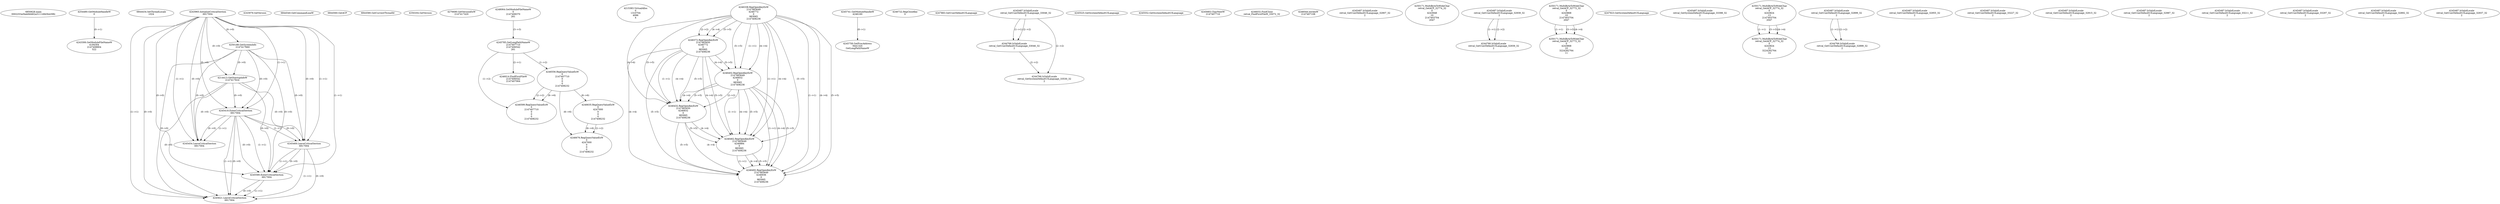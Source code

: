 // Global SCDG with merge call
digraph {
	0 [label="6850628.main
0002253a5beb9d462a311149d3b439fc"]
	1 [label="4254480.GetModuleHandleW
0"]
	2 [label="6844434.SetThreadLocale
1024"]
	3 [label="4243965.InitializeCriticalSection
6917004"]
	4 [label="4243979.GetVersion
"]
	5 [label="4250188.GetSystemInfo
2147417660"]
	3 -> 5 [label="(0-->0)"]
	6 [label="6844540.GetCommandLineW
"]
	7 [label="4214413.GetStartupInfoW
2147417624"]
	3 -> 7 [label="(0-->0)"]
	5 -> 7 [label="(0-->0)"]
	8 [label="6844560.GetACP
"]
	9 [label="6844580.GetCurrentThreadId
"]
	10 [label="4250204.GetVersion
"]
	11 [label="4276690.GetVersionExW
2147417420"]
	12 [label="4243306.GetModuleFileNameW
4194304
2147408904
522"]
	1 -> 12 [label="(0-->1)"]
	13 [label="4248064.GetModuleFileNameW
0
2147408370
261"]
	14 [label="4215383.VirtualAlloc
0
1310704
4096
4"]
	15 [label="4246338.RegOpenKeyExW
2147483649
4246772
0
983065
2147408236"]
	16 [label="4246372.RegOpenKeyExW
2147483650
4246772
0
983065
2147408236"]
	15 -> 16 [label="(2-->2)"]
	15 -> 16 [label="(4-->4)"]
	15 -> 16 [label="(5-->5)"]
	17 [label="4246402.RegOpenKeyExW
2147483649
4246832
0
983065
2147408236"]
	15 -> 17 [label="(1-->1)"]
	15 -> 17 [label="(4-->4)"]
	16 -> 17 [label="(4-->4)"]
	15 -> 17 [label="(5-->5)"]
	16 -> 17 [label="(5-->5)"]
	18 [label="4245741.GetModuleHandleW
4246160"]
	19 [label="4245758.GetProcAddress
9441320
GetLongPathNameW"]
	18 -> 19 [label="(0-->1)"]
	20 [label="4245785.GetLongPathNameW
2147407710
2147406542
261"]
	13 -> 20 [label="(3-->3)"]
	21 [label="4246556.RegQueryValueExW
0
2147407710
0
0
0
2147408232"]
	20 -> 21 [label="(1-->2)"]
	22 [label="4246635.RegQueryValueExW
0
4247000
0
0
0
2147408232"]
	21 -> 22 [label="(6-->6)"]
	23 [label="4246722.RegCloseKey
0"]
	24 [label="4247883.GetUserDefaultUILanguage
"]
	25 [label="4245418.EnterCriticalSection
6917004"]
	3 -> 25 [label="(1-->1)"]
	3 -> 25 [label="(0-->0)"]
	5 -> 25 [label="(0-->0)"]
	7 -> 25 [label="(0-->0)"]
	26 [label="4245469.LeaveCriticalSection
6917004"]
	3 -> 26 [label="(1-->1)"]
	25 -> 26 [label="(1-->1)"]
	3 -> 26 [label="(0-->0)"]
	5 -> 26 [label="(0-->0)"]
	7 -> 26 [label="(0-->0)"]
	25 -> 26 [label="(0-->0)"]
	27 [label="4245487.IsValidLocale
retval_GetUserDefaultUILanguage_33046_32
2"]
	28 [label="4244766.IsValidLocale
retval_GetUserDefaultUILanguage_33046_32
2"]
	27 -> 28 [label="(1-->1)"]
	27 -> 28 [label="(2-->2)"]
	29 [label="4245525.GetSystemDefaultUILanguage
"]
	30 [label="4245552.GetSystemDefaultUILanguage
"]
	31 [label="4244766.IsValidLocale
retval_GetSystemDefaultUILanguage_33530_32
2"]
	27 -> 31 [label="(2-->2)"]
	28 -> 31 [label="(2-->2)"]
	32 [label="4245580.EnterCriticalSection
6917004"]
	3 -> 32 [label="(1-->1)"]
	25 -> 32 [label="(1-->1)"]
	26 -> 32 [label="(1-->1)"]
	3 -> 32 [label="(0-->0)"]
	5 -> 32 [label="(0-->0)"]
	7 -> 32 [label="(0-->0)"]
	25 -> 32 [label="(0-->0)"]
	26 -> 32 [label="(0-->0)"]
	33 [label="4245621.LeaveCriticalSection
6917004"]
	3 -> 33 [label="(1-->1)"]
	25 -> 33 [label="(1-->1)"]
	26 -> 33 [label="(1-->1)"]
	32 -> 33 [label="(1-->1)"]
	3 -> 33 [label="(0-->0)"]
	5 -> 33 [label="(0-->0)"]
	7 -> 33 [label="(0-->0)"]
	25 -> 33 [label="(0-->0)"]
	26 -> 33 [label="(0-->0)"]
	32 -> 33 [label="(0-->0)"]
	34 [label="4246432.RegOpenKeyExW
2147483650
4246832
0
983065
2147408236"]
	16 -> 34 [label="(1-->1)"]
	17 -> 34 [label="(2-->2)"]
	15 -> 34 [label="(4-->4)"]
	16 -> 34 [label="(4-->4)"]
	17 -> 34 [label="(4-->4)"]
	15 -> 34 [label="(5-->5)"]
	16 -> 34 [label="(5-->5)"]
	17 -> 34 [label="(5-->5)"]
	35 [label="4245683.CharNextW
2147407716"]
	36 [label="4246014.FindFirstFileW
2147406542
2147407064"]
	20 -> 36 [label="(2-->1)"]
	37 [label="4246032.FindClose
retval_FindFirstFileW_33072_32"]
	38 [label="4246044.lstrlenW
2147407108"]
	39 [label="4246599.RegQueryValueExW
0
2147407710
0
0
0
2147408232"]
	20 -> 39 [label="(1-->2)"]
	21 -> 39 [label="(2-->2)"]
	21 -> 39 [label="(6-->6)"]
	40 [label="4245487.IsValidLocale
retval_GetUserDefaultUILanguage_32907_32
2"]
	41 [label="4250171.MultiByteToWideChar
retval_GetACP_32774_32
0
4243948
10
2147403704
2047"]
	42 [label="4246676.RegQueryValueExW
0
4247000
0
0
0
2147408232"]
	22 -> 42 [label="(2-->2)"]
	21 -> 42 [label="(6-->6)"]
	22 -> 42 [label="(6-->6)"]
	43 [label="4245487.IsValidLocale
retval_GetUserDefaultUILanguage_32939_32
2"]
	44 [label="4244766.IsValidLocale
retval_GetUserDefaultUILanguage_32939_32
2"]
	43 -> 44 [label="(1-->1)"]
	43 -> 44 [label="(2-->2)"]
	45 [label="4250171.MultiByteToWideChar
retval_GetACP_32773_32
0
4243868
10
2147403704
2047"]
	46 [label="4250171.MultiByteToWideChar
retval_GetACP_32773_32
0
4243868
10
3224282764
11"]
	45 -> 46 [label="(1-->1)"]
	45 -> 46 [label="(3-->3)"]
	45 -> 46 [label="(4-->4)"]
	47 [label="4246462.RegOpenKeyExW
2147483649
4246884
0
983065
2147408236"]
	15 -> 47 [label="(1-->1)"]
	17 -> 47 [label="(1-->1)"]
	15 -> 47 [label="(4-->4)"]
	16 -> 47 [label="(4-->4)"]
	17 -> 47 [label="(4-->4)"]
	34 -> 47 [label="(4-->4)"]
	15 -> 47 [label="(5-->5)"]
	16 -> 47 [label="(5-->5)"]
	17 -> 47 [label="(5-->5)"]
	34 -> 47 [label="(5-->5)"]
	48 [label="4245454.LeaveCriticalSection
6917004"]
	3 -> 48 [label="(1-->1)"]
	25 -> 48 [label="(1-->1)"]
	3 -> 48 [label="(0-->0)"]
	5 -> 48 [label="(0-->0)"]
	7 -> 48 [label="(0-->0)"]
	25 -> 48 [label="(0-->0)"]
	49 [label="4247923.GetSystemDefaultUILanguage
"]
	50 [label="4245487.IsValidLocale
retval_GetSystemDefaultUILanguage_33398_32
2"]
	51 [label="4250171.MultiByteToWideChar
retval_GetACP_32774_32
0
4243824
13
2147403704
2047"]
	52 [label="4250171.MultiByteToWideChar
retval_GetACP_32774_32
0
4243824
13
3224282764
14"]
	51 -> 52 [label="(1-->1)"]
	51 -> 52 [label="(3-->3)"]
	51 -> 52 [label="(4-->4)"]
	53 [label="4245487.IsValidLocale
retval_GetUserDefaultUILanguage_32899_32
2"]
	54 [label="4246492.RegOpenKeyExW
2147483649
4246936
0
983065
2147408236"]
	15 -> 54 [label="(1-->1)"]
	17 -> 54 [label="(1-->1)"]
	47 -> 54 [label="(1-->1)"]
	15 -> 54 [label="(4-->4)"]
	16 -> 54 [label="(4-->4)"]
	17 -> 54 [label="(4-->4)"]
	34 -> 54 [label="(4-->4)"]
	47 -> 54 [label="(4-->4)"]
	15 -> 54 [label="(5-->5)"]
	16 -> 54 [label="(5-->5)"]
	17 -> 54 [label="(5-->5)"]
	34 -> 54 [label="(5-->5)"]
	47 -> 54 [label="(5-->5)"]
	55 [label="4245487.IsValidLocale
retval_GetUserDefaultUILanguage_32955_32
2"]
	56 [label="4245487.IsValidLocale
retval_GetUserDefaultUILanguage_33227_32
2"]
	57 [label="4244766.IsValidLocale
retval_GetUserDefaultUILanguage_32899_32
2"]
	53 -> 57 [label="(1-->1)"]
	53 -> 57 [label="(2-->2)"]
	58 [label="4245487.IsValidLocale
retval_GetUserDefaultUILanguage_32915_32
2"]
	59 [label="4245487.IsValidLocale
retval_GetUserDefaultUILanguage_32987_32
2"]
	60 [label="4245487.IsValidLocale
retval_GetUserDefaultUILanguage_33211_32
2"]
	61 [label="4245487.IsValidLocale
retval_GetUserDefaultUILanguage_33297_32
2"]
	62 [label="4245487.IsValidLocale
retval_GetUserDefaultUILanguage_32892_32
2"]
	63 [label="4245487.IsValidLocale
retval_GetUserDefaultUILanguage_32937_32
2"]
}
